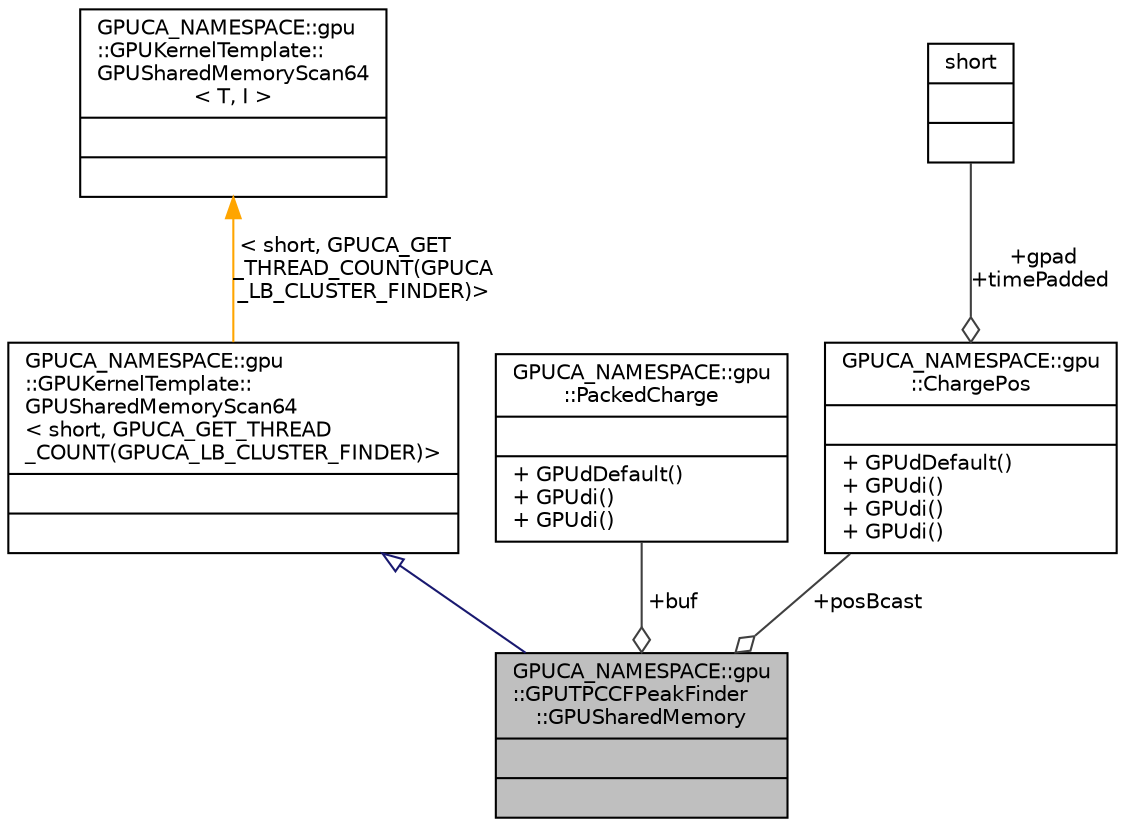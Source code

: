 digraph "GPUCA_NAMESPACE::gpu::GPUTPCCFPeakFinder::GPUSharedMemory"
{
 // INTERACTIVE_SVG=YES
  bgcolor="transparent";
  edge [fontname="Helvetica",fontsize="10",labelfontname="Helvetica",labelfontsize="10"];
  node [fontname="Helvetica",fontsize="10",shape=record];
  Node3 [label="{GPUCA_NAMESPACE::gpu\l::GPUTPCCFPeakFinder\l::GPUSharedMemory\n||}",height=0.2,width=0.4,color="black", fillcolor="grey75", style="filled", fontcolor="black"];
  Node4 -> Node3 [dir="back",color="midnightblue",fontsize="10",style="solid",arrowtail="onormal",fontname="Helvetica"];
  Node4 [label="{GPUCA_NAMESPACE::gpu\l::GPUKernelTemplate::\lGPUSharedMemoryScan64\l\< short, GPUCA_GET_THREAD\l_COUNT(GPUCA_LB_CLUSTER_FINDER)\>\n||}",height=0.2,width=0.4,color="black",URL="$dd/deb/structGPUCA__NAMESPACE_1_1gpu_1_1GPUKernelTemplate_1_1GPUSharedMemoryScan64.html"];
  Node5 -> Node4 [dir="back",color="orange",fontsize="10",style="solid",label=" \< short, GPUCA_GET\l_THREAD_COUNT(GPUCA\l_LB_CLUSTER_FINDER)\>" ,fontname="Helvetica"];
  Node5 [label="{GPUCA_NAMESPACE::gpu\l::GPUKernelTemplate::\lGPUSharedMemoryScan64\l\< T, I \>\n||}",height=0.2,width=0.4,color="black",URL="$dd/deb/structGPUCA__NAMESPACE_1_1gpu_1_1GPUKernelTemplate_1_1GPUSharedMemoryScan64.html"];
  Node6 -> Node3 [color="grey25",fontsize="10",style="solid",label=" +buf" ,arrowhead="odiamond",fontname="Helvetica"];
  Node6 [label="{GPUCA_NAMESPACE::gpu\l::PackedCharge\n||+ GPUdDefault()\l+ GPUdi()\l+ GPUdi()\l}",height=0.2,width=0.4,color="black",URL="$da/dca/classGPUCA__NAMESPACE_1_1gpu_1_1PackedCharge.html"];
  Node7 -> Node3 [color="grey25",fontsize="10",style="solid",label=" +posBcast" ,arrowhead="odiamond",fontname="Helvetica"];
  Node7 [label="{GPUCA_NAMESPACE::gpu\l::ChargePos\n||+ GPUdDefault()\l+ GPUdi()\l+ GPUdi()\l+ GPUdi()\l}",height=0.2,width=0.4,color="black",URL="$dd/d68/structGPUCA__NAMESPACE_1_1gpu_1_1ChargePos.html"];
  Node8 -> Node7 [color="grey25",fontsize="10",style="solid",label=" +gpad\n+timePadded" ,arrowhead="odiamond",fontname="Helvetica"];
  Node8 [label="{short\n||}",height=0.2,width=0.4,color="black",URL="$dc/d10/classshort.html"];
}
